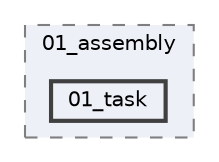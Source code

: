 digraph "/home/runner/work/machine-learning-compilers/machine-learning-compilers/src/submissions/01_assembly/01_task"
{
 // LATEX_PDF_SIZE
  bgcolor="transparent";
  edge [fontname=Helvetica,fontsize=10,labelfontname=Helvetica,labelfontsize=10];
  node [fontname=Helvetica,fontsize=10,shape=box,height=0.2,width=0.4];
  compound=true
  subgraph clusterdir_4943c33995f7629dbe8d56e3fd3c66f7 {
    graph [ bgcolor="#edf0f7", pencolor="grey50", label="01_assembly", fontname=Helvetica,fontsize=10 style="filled,dashed", URL="dir_4943c33995f7629dbe8d56e3fd3c66f7.html",tooltip=""]
  dir_a8403f57bdb60ba019a26e479251be4a [label="01_task", fillcolor="#edf0f7", color="grey25", style="filled,bold", URL="dir_a8403f57bdb60ba019a26e479251be4a.html",tooltip=""];
  }
}
